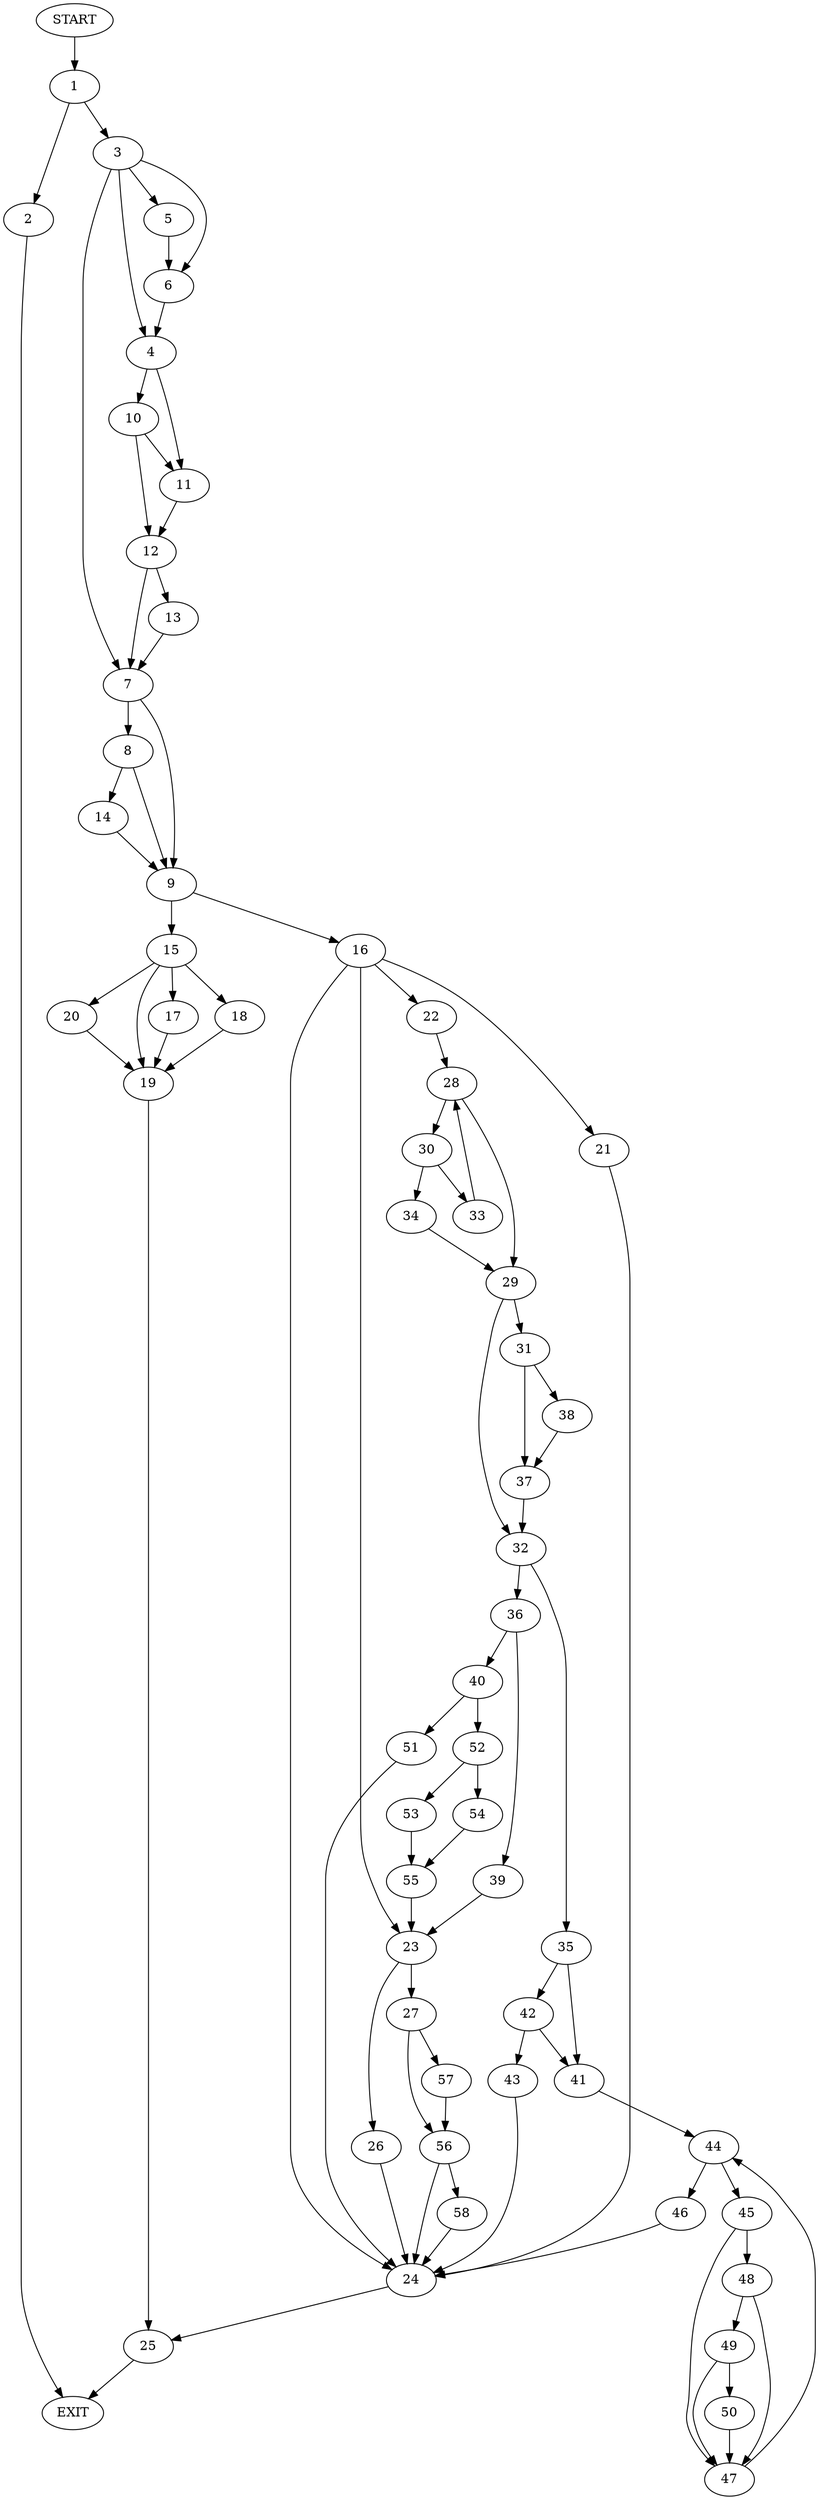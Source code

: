 digraph {
0 [label="START"]
59 [label="EXIT"]
0 -> 1
1 -> 2
1 -> 3
3 -> 4
3 -> 5
3 -> 6
3 -> 7
2 -> 59
7 -> 8
7 -> 9
5 -> 6
4 -> 10
4 -> 11
6 -> 4
10 -> 12
10 -> 11
11 -> 12
12 -> 13
12 -> 7
13 -> 7
8 -> 14
8 -> 9
9 -> 15
9 -> 16
14 -> 9
15 -> 17
15 -> 18
15 -> 19
15 -> 20
16 -> 21
16 -> 22
16 -> 23
16 -> 24
24 -> 25
23 -> 26
23 -> 27
22 -> 28
21 -> 24
28 -> 29
28 -> 30
29 -> 31
29 -> 32
30 -> 33
30 -> 34
33 -> 28
34 -> 29
32 -> 35
32 -> 36
31 -> 37
31 -> 38
38 -> 37
37 -> 32
36 -> 39
36 -> 40
35 -> 41
35 -> 42
42 -> 43
42 -> 41
41 -> 44
43 -> 24
44 -> 45
44 -> 46
46 -> 24
45 -> 47
45 -> 48
48 -> 49
48 -> 47
47 -> 44
49 -> 47
49 -> 50
50 -> 47
40 -> 51
40 -> 52
39 -> 23
51 -> 24
52 -> 53
52 -> 54
54 -> 55
53 -> 55
55 -> 23
26 -> 24
27 -> 56
27 -> 57
57 -> 56
56 -> 58
56 -> 24
58 -> 24
25 -> 59
20 -> 19
18 -> 19
19 -> 25
17 -> 19
}
